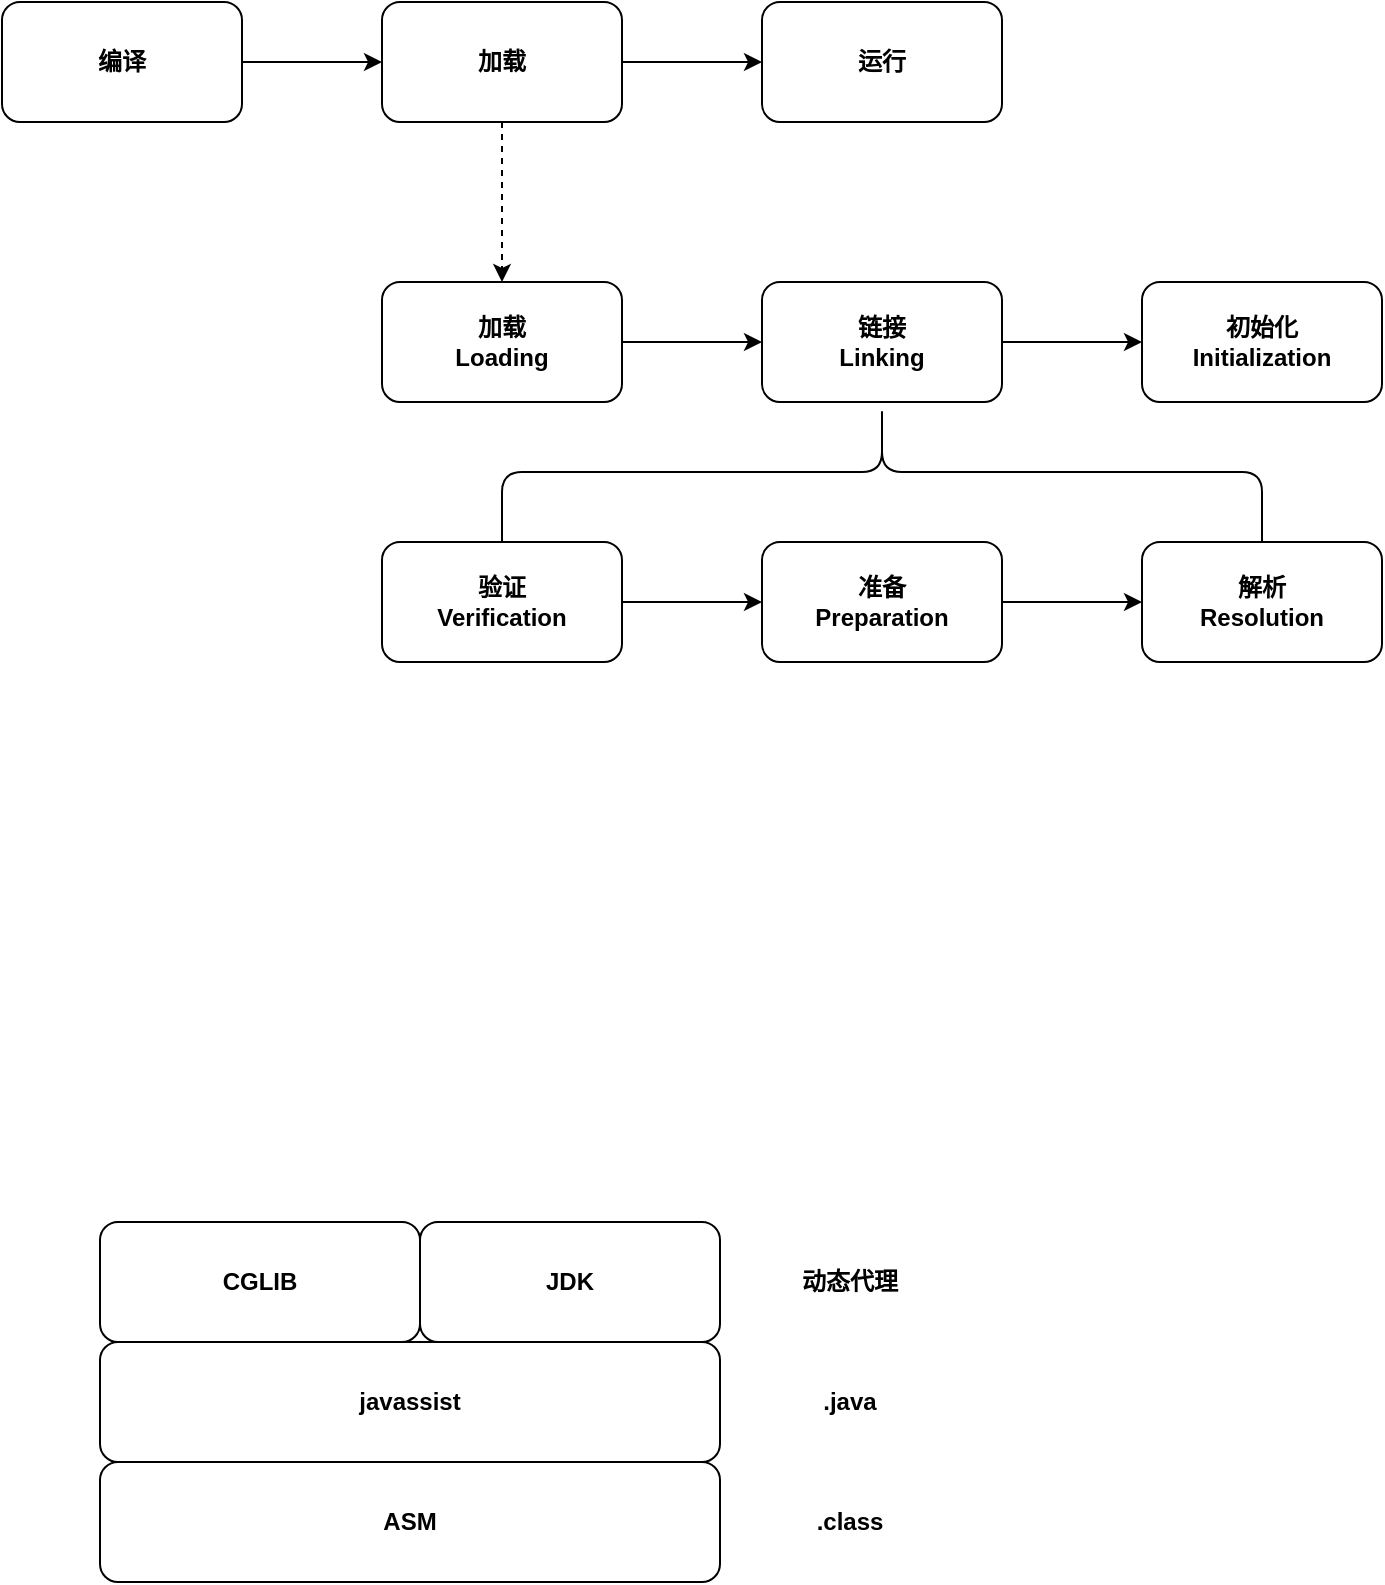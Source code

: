 <mxfile version="20.3.0" type="github"><diagram id="7MhRoltTVZ6XTLkXqmvY" name="第 1 页"><mxGraphModel dx="1360" dy="802" grid="1" gridSize="10" guides="1" tooltips="1" connect="1" arrows="1" fold="1" page="1" pageScale="1" pageWidth="827" pageHeight="1169" math="0" shadow="0"><root><mxCell id="0"/><mxCell id="1" parent="0"/><mxCell id="tgDudmR9qyJdXOyAmYTs-1" value="ASM" style="rounded=1;whiteSpace=wrap;html=1;fontStyle=1" parent="1" vertex="1"><mxGeometry x="199" y="780" width="310" height="60" as="geometry"/></mxCell><mxCell id="tgDudmR9qyJdXOyAmYTs-2" value="javassist" style="rounded=1;whiteSpace=wrap;html=1;fontStyle=1" parent="1" vertex="1"><mxGeometry x="199" y="720" width="310" height="60" as="geometry"/></mxCell><mxCell id="dYYarkXF82SZeMUpCKFv-1" value="&lt;b&gt;.class&lt;/b&gt;" style="text;html=1;strokeColor=none;fillColor=none;align=center;verticalAlign=middle;whiteSpace=wrap;rounded=0;" parent="1" vertex="1"><mxGeometry x="519" y="792.5" width="110" height="35" as="geometry"/></mxCell><mxCell id="dYYarkXF82SZeMUpCKFv-2" value="&lt;b&gt;.java&lt;/b&gt;" style="text;html=1;strokeColor=none;fillColor=none;align=center;verticalAlign=middle;whiteSpace=wrap;rounded=0;" parent="1" vertex="1"><mxGeometry x="519" y="732.5" width="110" height="35" as="geometry"/></mxCell><mxCell id="dYYarkXF82SZeMUpCKFv-3" value="CGLIB" style="rounded=1;whiteSpace=wrap;html=1;fontStyle=1" parent="1" vertex="1"><mxGeometry x="199" y="660" width="160" height="60" as="geometry"/></mxCell><mxCell id="dYYarkXF82SZeMUpCKFv-4" value="JDK" style="rounded=1;whiteSpace=wrap;html=1;fontStyle=1" parent="1" vertex="1"><mxGeometry x="359" y="660" width="150" height="60" as="geometry"/></mxCell><mxCell id="dYYarkXF82SZeMUpCKFv-5" value="&lt;b&gt;动态代理&lt;/b&gt;" style="text;html=1;strokeColor=none;fillColor=none;align=center;verticalAlign=middle;whiteSpace=wrap;rounded=0;" parent="1" vertex="1"><mxGeometry x="519" y="672.5" width="110" height="35" as="geometry"/></mxCell><mxCell id="dYYarkXF82SZeMUpCKFv-9" style="edgeStyle=orthogonalEdgeStyle;rounded=0;orthogonalLoop=1;jettySize=auto;html=1;exitX=1;exitY=0.5;exitDx=0;exitDy=0;entryX=0;entryY=0.5;entryDx=0;entryDy=0;" parent="1" source="dYYarkXF82SZeMUpCKFv-6" target="dYYarkXF82SZeMUpCKFv-7" edge="1"><mxGeometry relative="1" as="geometry"/></mxCell><mxCell id="dYYarkXF82SZeMUpCKFv-6" value="编译" style="rounded=1;whiteSpace=wrap;html=1;fontStyle=1" parent="1" vertex="1"><mxGeometry x="150" y="50" width="120" height="60" as="geometry"/></mxCell><mxCell id="dYYarkXF82SZeMUpCKFv-10" style="edgeStyle=orthogonalEdgeStyle;rounded=0;orthogonalLoop=1;jettySize=auto;html=1;exitX=1;exitY=0.5;exitDx=0;exitDy=0;entryX=0;entryY=0.5;entryDx=0;entryDy=0;" parent="1" source="dYYarkXF82SZeMUpCKFv-7" target="dYYarkXF82SZeMUpCKFv-8" edge="1"><mxGeometry relative="1" as="geometry"/></mxCell><mxCell id="TT5Ud5l2wW5u7-LNPpTb-12" style="edgeStyle=orthogonalEdgeStyle;rounded=0;orthogonalLoop=1;jettySize=auto;html=1;exitX=0.5;exitY=1;exitDx=0;exitDy=0;entryX=0.5;entryY=0;entryDx=0;entryDy=0;dashed=1;" edge="1" parent="1" source="dYYarkXF82SZeMUpCKFv-7" target="TT5Ud5l2wW5u7-LNPpTb-2"><mxGeometry relative="1" as="geometry"/></mxCell><mxCell id="dYYarkXF82SZeMUpCKFv-7" value="加载" style="rounded=1;whiteSpace=wrap;html=1;fontStyle=1" parent="1" vertex="1"><mxGeometry x="340" y="50" width="120" height="60" as="geometry"/></mxCell><mxCell id="dYYarkXF82SZeMUpCKFv-8" value="运行" style="rounded=1;whiteSpace=wrap;html=1;fontStyle=1" parent="1" vertex="1"><mxGeometry x="530" y="50" width="120" height="60" as="geometry"/></mxCell><mxCell id="TT5Ud5l2wW5u7-LNPpTb-1" style="edgeStyle=orthogonalEdgeStyle;rounded=0;orthogonalLoop=1;jettySize=auto;html=1;entryX=0;entryY=0.5;entryDx=0;entryDy=0;" edge="1" parent="1" source="TT5Ud5l2wW5u7-LNPpTb-2" target="TT5Ud5l2wW5u7-LNPpTb-4"><mxGeometry relative="1" as="geometry"/></mxCell><mxCell id="TT5Ud5l2wW5u7-LNPpTb-2" value="加载&lt;br&gt;Loading" style="rounded=1;whiteSpace=wrap;html=1;fontStyle=1" vertex="1" parent="1"><mxGeometry x="340" y="190" width="120" height="60" as="geometry"/></mxCell><mxCell id="TT5Ud5l2wW5u7-LNPpTb-3" value="" style="edgeStyle=orthogonalEdgeStyle;rounded=0;orthogonalLoop=1;jettySize=auto;html=1;" edge="1" parent="1" source="TT5Ud5l2wW5u7-LNPpTb-4" target="TT5Ud5l2wW5u7-LNPpTb-5"><mxGeometry relative="1" as="geometry"/></mxCell><mxCell id="TT5Ud5l2wW5u7-LNPpTb-4" value="链接&lt;br&gt;Linking" style="rounded=1;whiteSpace=wrap;html=1;fontStyle=1" vertex="1" parent="1"><mxGeometry x="530" y="190" width="120" height="60" as="geometry"/></mxCell><mxCell id="TT5Ud5l2wW5u7-LNPpTb-5" value="初始化&lt;br&gt;Initialization" style="rounded=1;whiteSpace=wrap;html=1;fontStyle=1" vertex="1" parent="1"><mxGeometry x="720" y="190" width="120" height="60" as="geometry"/></mxCell><mxCell id="TT5Ud5l2wW5u7-LNPpTb-6" style="edgeStyle=orthogonalEdgeStyle;rounded=0;orthogonalLoop=1;jettySize=auto;html=1;entryX=0;entryY=0.5;entryDx=0;entryDy=0;" edge="1" parent="1" source="TT5Ud5l2wW5u7-LNPpTb-7" target="TT5Ud5l2wW5u7-LNPpTb-9"><mxGeometry relative="1" as="geometry"/></mxCell><mxCell id="TT5Ud5l2wW5u7-LNPpTb-7" value="验证&lt;br&gt;Verification" style="rounded=1;whiteSpace=wrap;html=1;fontStyle=1" vertex="1" parent="1"><mxGeometry x="340" y="320" width="120" height="60" as="geometry"/></mxCell><mxCell id="TT5Ud5l2wW5u7-LNPpTb-8" value="" style="edgeStyle=orthogonalEdgeStyle;rounded=0;orthogonalLoop=1;jettySize=auto;html=1;" edge="1" parent="1" source="TT5Ud5l2wW5u7-LNPpTb-9" target="TT5Ud5l2wW5u7-LNPpTb-10"><mxGeometry relative="1" as="geometry"/></mxCell><mxCell id="TT5Ud5l2wW5u7-LNPpTb-9" value="准备&lt;br&gt;Preparation" style="rounded=1;whiteSpace=wrap;html=1;fontStyle=1" vertex="1" parent="1"><mxGeometry x="530" y="320" width="120" height="60" as="geometry"/></mxCell><mxCell id="TT5Ud5l2wW5u7-LNPpTb-10" value="解析&lt;br&gt;Resolution" style="rounded=1;whiteSpace=wrap;html=1;fontStyle=1" vertex="1" parent="1"><mxGeometry x="720" y="320" width="120" height="60" as="geometry"/></mxCell><mxCell id="TT5Ud5l2wW5u7-LNPpTb-11" value="" style="shape=curlyBracket;whiteSpace=wrap;html=1;rounded=1;flipH=1;direction=south;" vertex="1" parent="1"><mxGeometry x="400" y="250" width="380" height="70" as="geometry"/></mxCell></root></mxGraphModel></diagram></mxfile>